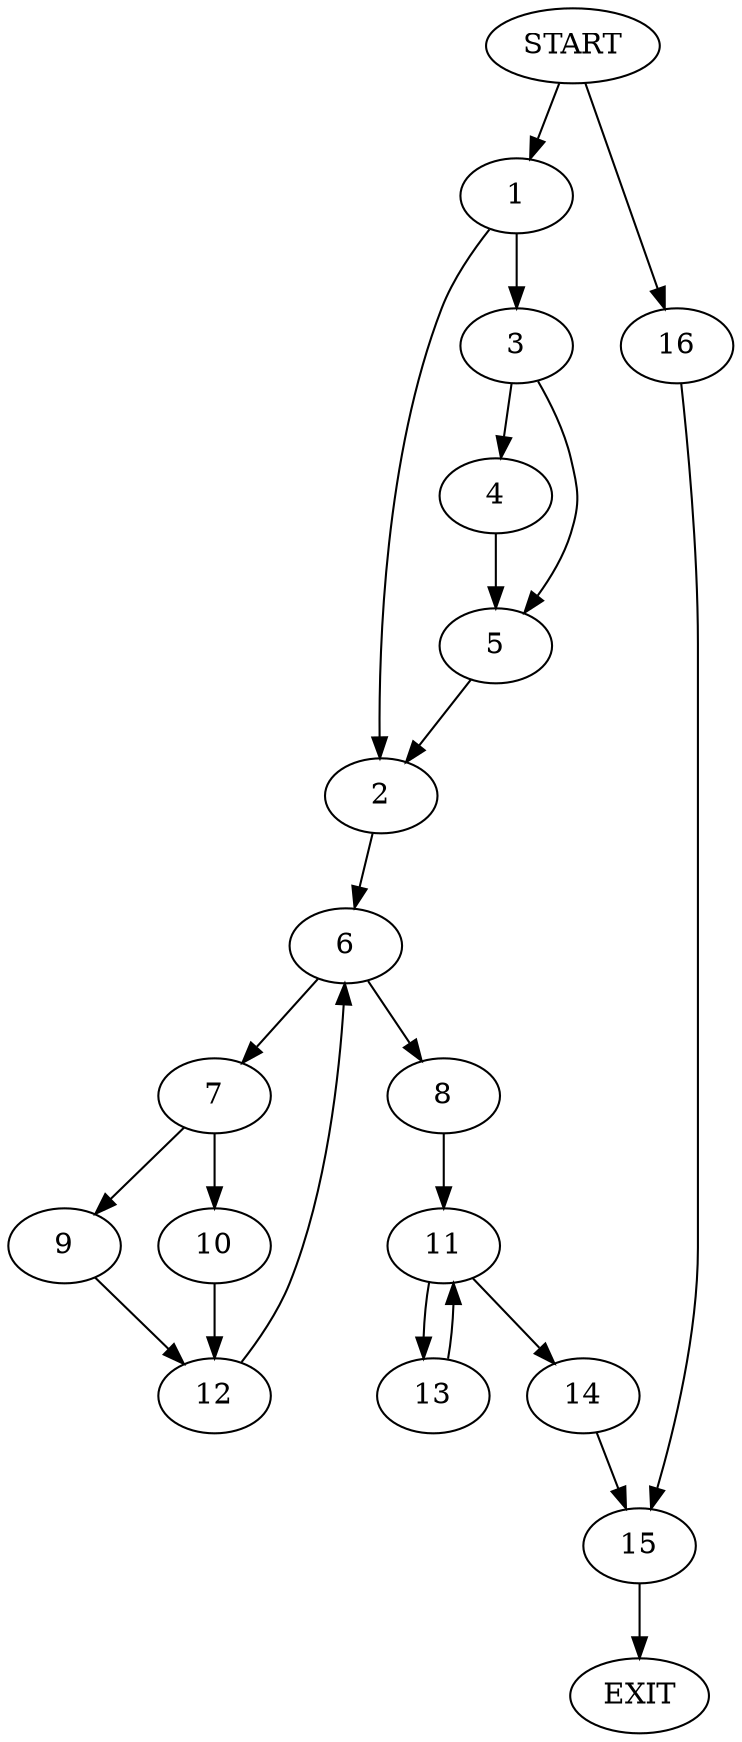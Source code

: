 digraph {
0 [label="START"]
17 [label="EXIT"]
0 -> 1
1 -> 2
1 -> 3
3 -> 4
3 -> 5
2 -> 6
5 -> 2
4 -> 5
6 -> 7
6 -> 8
7 -> 9
7 -> 10
8 -> 11
10 -> 12
9 -> 12
12 -> 6
11 -> 13
11 -> 14
14 -> 15
13 -> 11
15 -> 17
0 -> 16
16 -> 15
}
